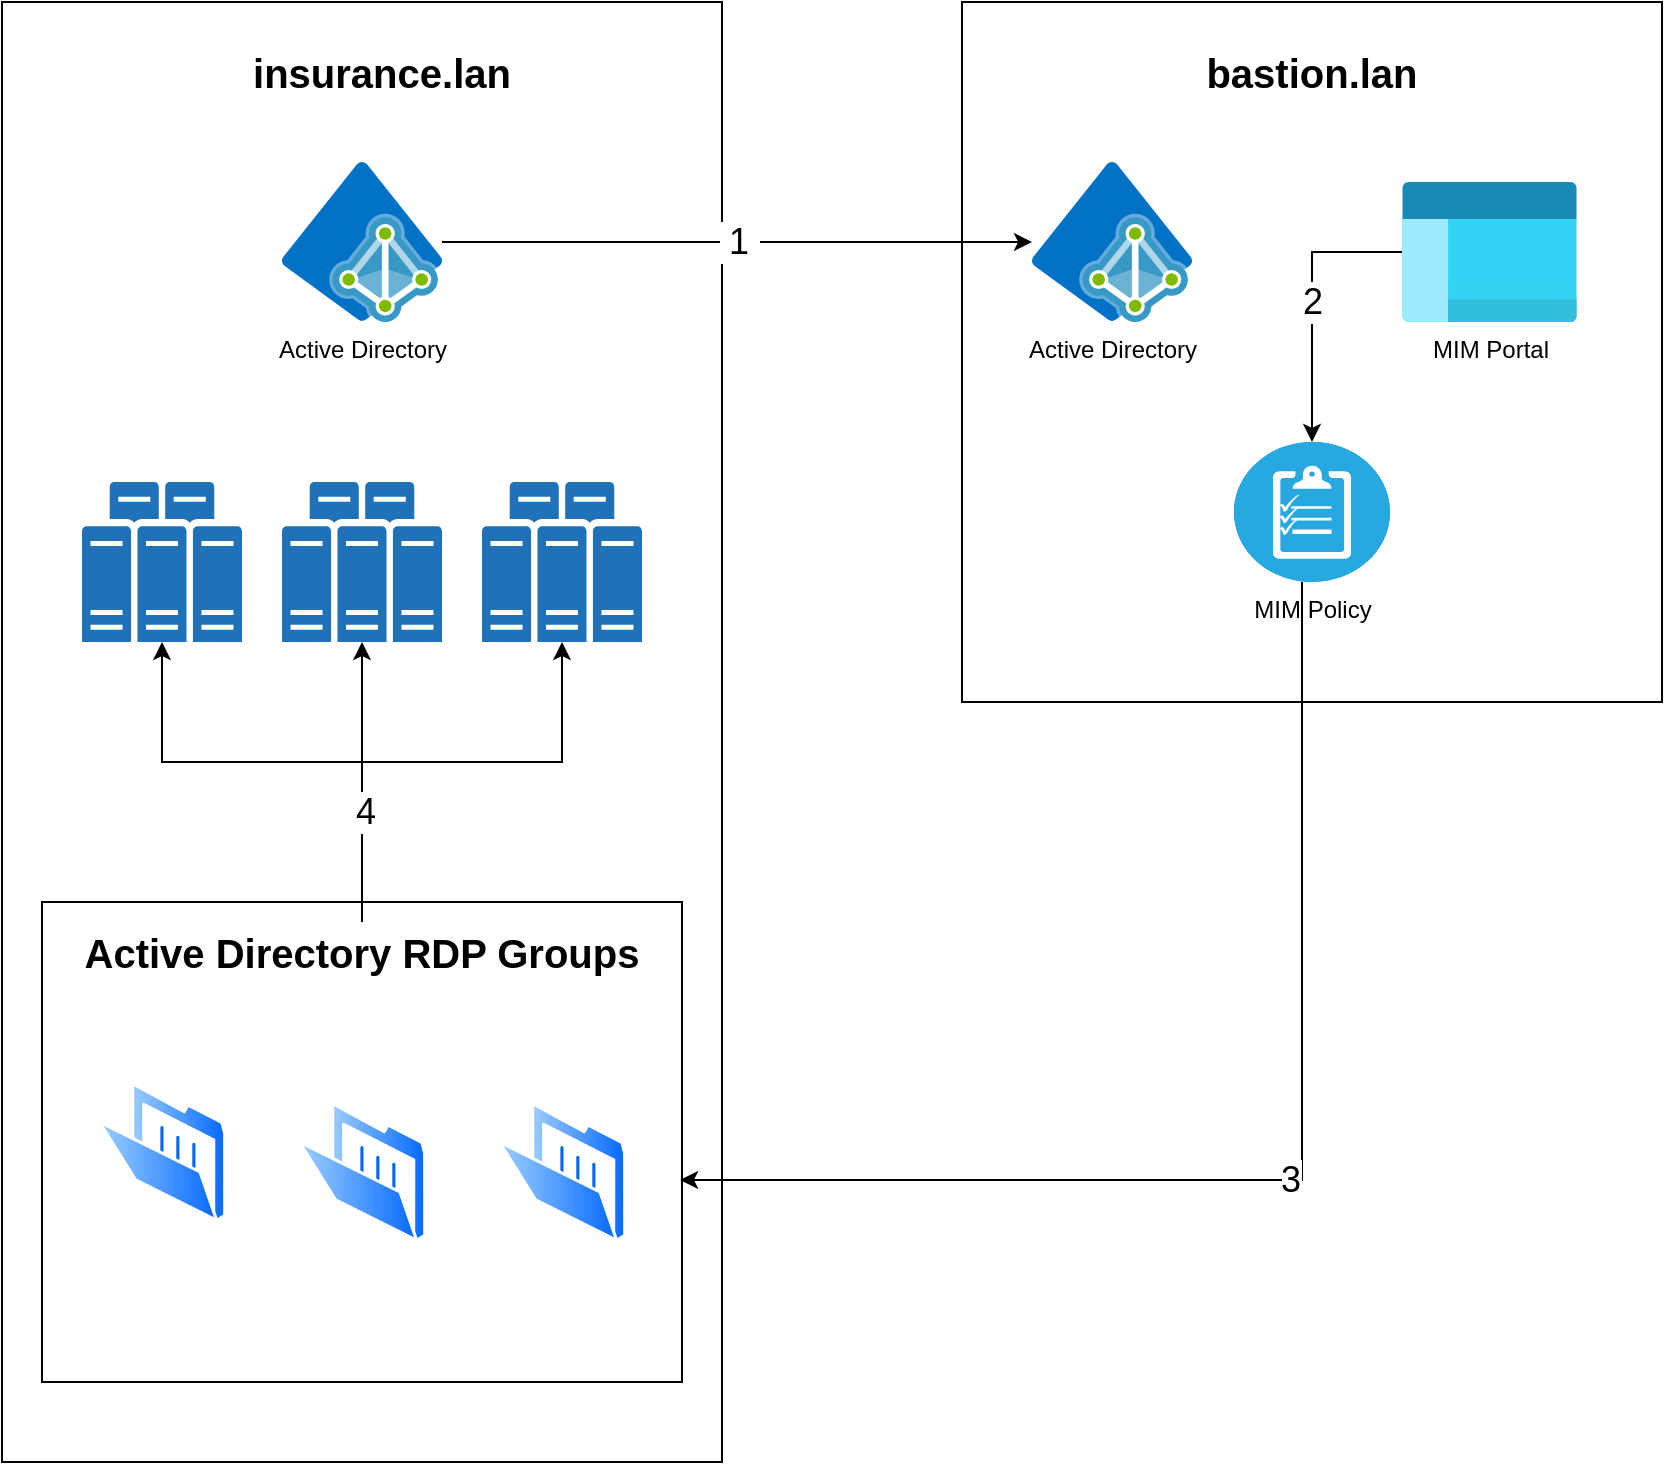 <mxfile version="25.0.3">
  <diagram name="Page-1" id="XtpN13syoz7LY_KtMCgu">
    <mxGraphModel dx="2074" dy="1114" grid="1" gridSize="10" guides="1" tooltips="1" connect="1" arrows="1" fold="1" page="1" pageScale="1" pageWidth="1169" pageHeight="827" math="0" shadow="0">
      <root>
        <mxCell id="0" />
        <mxCell id="1" parent="0" />
        <mxCell id="i4-1RZlJfAo7NQbzib9z-11" value="" style="rounded=0;whiteSpace=wrap;html=1;" vertex="1" parent="1">
          <mxGeometry x="520" y="40" width="350" height="350" as="geometry" />
        </mxCell>
        <mxCell id="i4-1RZlJfAo7NQbzib9z-4" value="" style="rounded=0;whiteSpace=wrap;html=1;" vertex="1" parent="1">
          <mxGeometry x="40" y="40" width="360" height="730" as="geometry" />
        </mxCell>
        <mxCell id="i4-1RZlJfAo7NQbzib9z-30" style="edgeStyle=orthogonalEdgeStyle;rounded=0;orthogonalLoop=1;jettySize=auto;html=1;" edge="1" parent="1" source="i4-1RZlJfAo7NQbzib9z-18" target="i4-1RZlJfAo7NQbzib9z-6">
          <mxGeometry relative="1" as="geometry" />
        </mxCell>
        <mxCell id="i4-1RZlJfAo7NQbzib9z-31" style="edgeStyle=orthogonalEdgeStyle;rounded=0;orthogonalLoop=1;jettySize=auto;html=1;" edge="1" parent="1" source="i4-1RZlJfAo7NQbzib9z-18" target="i4-1RZlJfAo7NQbzib9z-7">
          <mxGeometry relative="1" as="geometry">
            <Array as="points">
              <mxPoint x="220" y="420" />
              <mxPoint x="320" y="420" />
            </Array>
          </mxGeometry>
        </mxCell>
        <mxCell id="i4-1RZlJfAo7NQbzib9z-18" value="" style="rounded=0;whiteSpace=wrap;html=1;" vertex="1" parent="1">
          <mxGeometry x="60" y="490" width="320" height="240" as="geometry" />
        </mxCell>
        <mxCell id="i4-1RZlJfAo7NQbzib9z-24" value="&amp;nbsp;1&amp;nbsp; " style="edgeStyle=orthogonalEdgeStyle;rounded=0;orthogonalLoop=1;jettySize=auto;html=1;fontSize=18;" edge="1" parent="1" source="i4-1RZlJfAo7NQbzib9z-1" target="i4-1RZlJfAo7NQbzib9z-12">
          <mxGeometry relative="1" as="geometry" />
        </mxCell>
        <mxCell id="i4-1RZlJfAo7NQbzib9z-1" value="Active Directory" style="image;sketch=0;aspect=fixed;html=1;points=[];align=center;fontSize=12;image=img/lib/mscae/Azure_AD_Domain_Services.svg;" vertex="1" parent="1">
          <mxGeometry x="180" y="120" width="80" height="80" as="geometry" />
        </mxCell>
        <mxCell id="i4-1RZlJfAo7NQbzib9z-5" value="" style="sketch=0;pointerEvents=1;shadow=0;dashed=0;html=1;strokeColor=none;fillColor=#505050;labelPosition=center;verticalLabelPosition=bottom;verticalAlign=top;outlineConnect=0;align=center;shape=mxgraph.office.servers.server_farm;fillColor=#2072B8;" vertex="1" parent="1">
          <mxGeometry x="80" y="280" width="80" height="80" as="geometry" />
        </mxCell>
        <mxCell id="i4-1RZlJfAo7NQbzib9z-6" value="" style="sketch=0;pointerEvents=1;shadow=0;dashed=0;html=1;strokeColor=none;fillColor=#505050;labelPosition=center;verticalLabelPosition=bottom;verticalAlign=top;outlineConnect=0;align=center;shape=mxgraph.office.servers.server_farm;fillColor=#2072B8;" vertex="1" parent="1">
          <mxGeometry x="180" y="280" width="80" height="80" as="geometry" />
        </mxCell>
        <mxCell id="i4-1RZlJfAo7NQbzib9z-7" value="" style="sketch=0;pointerEvents=1;shadow=0;dashed=0;html=1;strokeColor=none;fillColor=#505050;labelPosition=center;verticalLabelPosition=bottom;verticalAlign=top;outlineConnect=0;align=center;shape=mxgraph.office.servers.server_farm;fillColor=#2072B8;" vertex="1" parent="1">
          <mxGeometry x="280" y="280" width="80" height="80" as="geometry" />
        </mxCell>
        <mxCell id="i4-1RZlJfAo7NQbzib9z-8" value="bastion.lan" style="text;strokeColor=none;align=center;fillColor=none;html=1;verticalAlign=middle;whiteSpace=wrap;rounded=0;fontSize=20;fontStyle=1" vertex="1" parent="1">
          <mxGeometry x="535" y="60" width="320" height="30" as="geometry" />
        </mxCell>
        <mxCell id="i4-1RZlJfAo7NQbzib9z-12" value="Active Directory" style="image;sketch=0;aspect=fixed;html=1;points=[];align=center;fontSize=12;image=img/lib/mscae/Azure_AD_Domain_Services.svg;" vertex="1" parent="1">
          <mxGeometry x="555" y="120" width="80" height="80" as="geometry" />
        </mxCell>
        <mxCell id="i4-1RZlJfAo7NQbzib9z-13" value="insurance.lan" style="text;strokeColor=none;align=center;fillColor=none;html=1;verticalAlign=middle;whiteSpace=wrap;rounded=0;fontSize=20;fontStyle=1" vertex="1" parent="1">
          <mxGeometry x="70" y="60" width="320" height="30" as="geometry" />
        </mxCell>
        <mxCell id="i4-1RZlJfAo7NQbzib9z-25" value="2" style="edgeStyle=orthogonalEdgeStyle;rounded=0;orthogonalLoop=1;jettySize=auto;html=1;fontSize=18;" edge="1" parent="1" source="i4-1RZlJfAo7NQbzib9z-14" target="i4-1RZlJfAo7NQbzib9z-19">
          <mxGeometry relative="1" as="geometry" />
        </mxCell>
        <mxCell id="i4-1RZlJfAo7NQbzib9z-14" value="MIM Portal" style="image;aspect=fixed;html=1;points=[];align=center;fontSize=12;image=img/lib/azure2/general/Management_Portal.svg;" vertex="1" parent="1">
          <mxGeometry x="740" y="130" width="87.5" height="70" as="geometry" />
        </mxCell>
        <mxCell id="i4-1RZlJfAo7NQbzib9z-17" value="" style="image;aspect=fixed;perimeter=ellipsePerimeter;html=1;align=center;shadow=0;dashed=0;spacingTop=3;image=img/lib/active_directory/folder_open.svg;" vertex="1" parent="1">
          <mxGeometry x="87.8" y="580" width="64.4" height="70" as="geometry" />
        </mxCell>
        <mxCell id="i4-1RZlJfAo7NQbzib9z-19" value="MIM Policy" style="fillColor=#28A8E0;verticalLabelPosition=bottom;sketch=0;html=1;strokeColor=#ffffff;verticalAlign=top;align=center;points=[[0.145,0.145,0],[0.5,0,0],[0.855,0.145,0],[1,0.5,0],[0.855,0.855,0],[0.5,1,0],[0.145,0.855,0],[0,0.5,0]];pointerEvents=1;shape=mxgraph.cisco_safe.compositeIcon;bgIcon=ellipse;resIcon=mxgraph.cisco_safe.capability.policy_configuration;" vertex="1" parent="1">
          <mxGeometry x="656" y="260" width="78" height="70" as="geometry" />
        </mxCell>
        <mxCell id="i4-1RZlJfAo7NQbzib9z-33" style="edgeStyle=orthogonalEdgeStyle;rounded=0;orthogonalLoop=1;jettySize=auto;html=1;" edge="1" parent="1" source="i4-1RZlJfAo7NQbzib9z-20" target="i4-1RZlJfAo7NQbzib9z-5">
          <mxGeometry relative="1" as="geometry">
            <Array as="points">
              <mxPoint x="220" y="420" />
              <mxPoint x="120" y="420" />
            </Array>
          </mxGeometry>
        </mxCell>
        <mxCell id="i4-1RZlJfAo7NQbzib9z-20" value="Active Directory RDP Groups" style="text;strokeColor=none;align=center;fillColor=none;html=1;verticalAlign=middle;whiteSpace=wrap;rounded=0;fontSize=20;fontStyle=1" vertex="1" parent="1">
          <mxGeometry x="60" y="500" width="320" height="30" as="geometry" />
        </mxCell>
        <mxCell id="i4-1RZlJfAo7NQbzib9z-21" value="" style="image;aspect=fixed;perimeter=ellipsePerimeter;html=1;align=center;shadow=0;dashed=0;spacingTop=3;image=img/lib/active_directory/folder_open.svg;" vertex="1" parent="1">
          <mxGeometry x="187.8" y="590" width="64.4" height="70" as="geometry" />
        </mxCell>
        <mxCell id="i4-1RZlJfAo7NQbzib9z-22" value="" style="image;aspect=fixed;perimeter=ellipsePerimeter;html=1;align=center;shadow=0;dashed=0;spacingTop=3;image=img/lib/active_directory/folder_open.svg;" vertex="1" parent="1">
          <mxGeometry x="287.8" y="590" width="64.4" height="70" as="geometry" />
        </mxCell>
        <mxCell id="i4-1RZlJfAo7NQbzib9z-27" value="&lt;font style=&quot;font-size: 18px;&quot;&gt;3&lt;/font&gt;" style="edgeStyle=orthogonalEdgeStyle;rounded=0;orthogonalLoop=1;jettySize=auto;html=1;entryX=0.997;entryY=0.579;entryDx=0;entryDy=0;entryPerimeter=0;" edge="1" parent="1" source="i4-1RZlJfAo7NQbzib9z-19" target="i4-1RZlJfAo7NQbzib9z-18">
          <mxGeometry relative="1" as="geometry">
            <Array as="points">
              <mxPoint x="690" y="629" />
            </Array>
          </mxGeometry>
        </mxCell>
        <mxCell id="i4-1RZlJfAo7NQbzib9z-34" value="&lt;font style=&quot;font-size: 18px;&quot;&gt;4&lt;/font&gt;" style="text;strokeColor=none;align=center;fillColor=none;html=1;verticalAlign=middle;whiteSpace=wrap;rounded=0;labelBackgroundColor=default;" vertex="1" parent="1">
          <mxGeometry x="192.2" y="430" width="60" height="30" as="geometry" />
        </mxCell>
      </root>
    </mxGraphModel>
  </diagram>
</mxfile>
